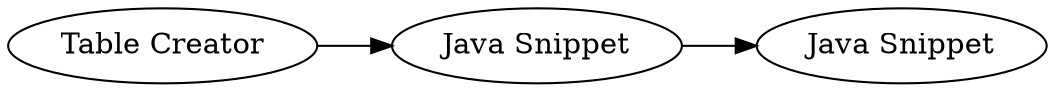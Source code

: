 digraph {
	2 -> 1
	1 -> 3
	1 [label="Java Snippet"]
	3 [label="Java Snippet"]
	2 [label="Table Creator"]
	rankdir=LR
}
